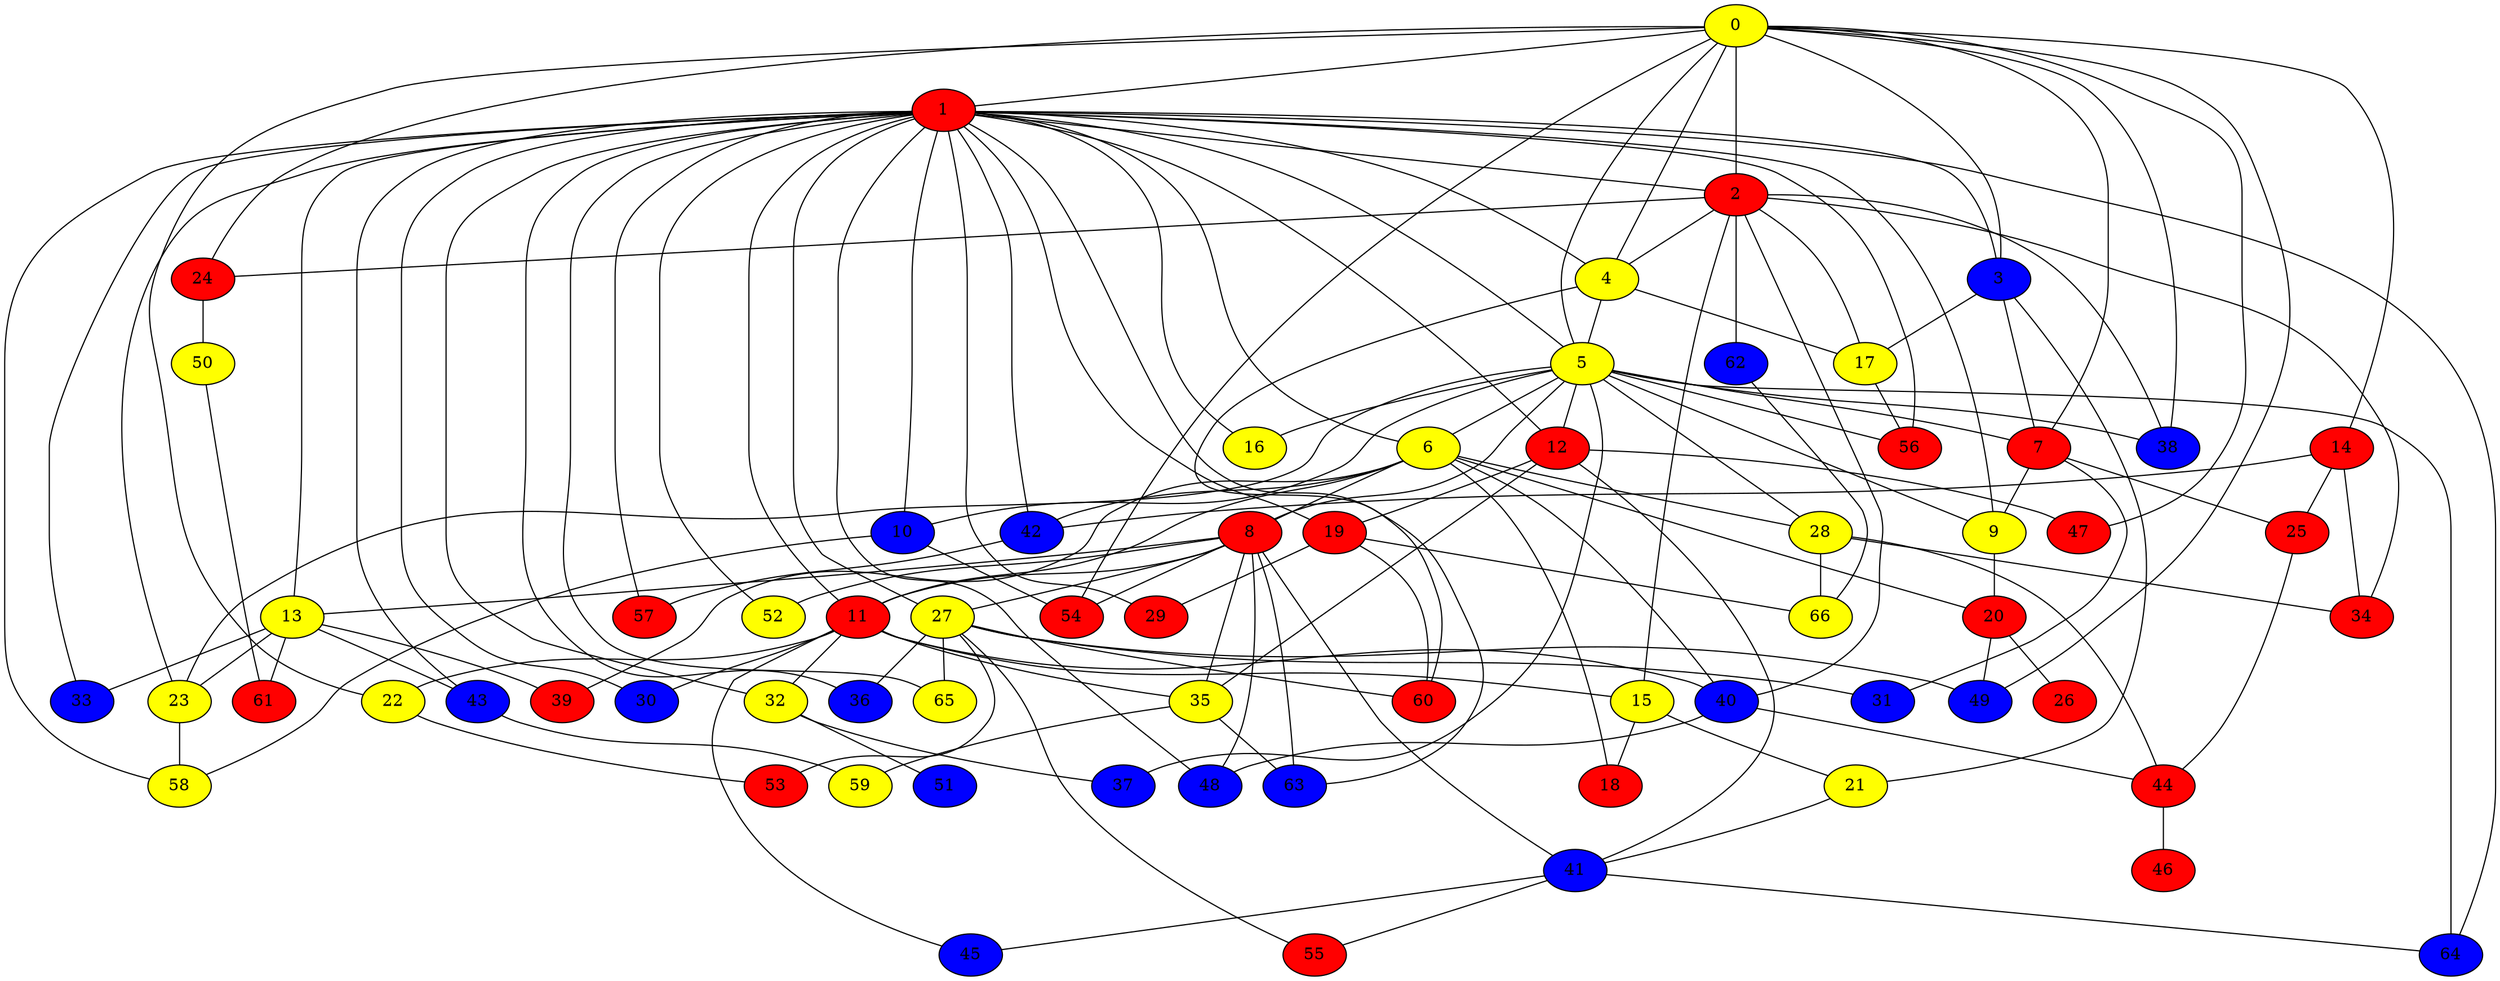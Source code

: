 graph {
0 [style = filled fillcolor = yellow];
1 [style = filled fillcolor = red];
2 [style = filled fillcolor = red];
3 [style = filled fillcolor = blue];
4 [style = filled fillcolor = yellow];
5 [style = filled fillcolor = yellow];
6 [style = filled fillcolor = yellow];
7 [style = filled fillcolor = red];
8 [style = filled fillcolor = red];
9 [style = filled fillcolor = yellow];
10 [style = filled fillcolor = blue];
11 [style = filled fillcolor = red];
12 [style = filled fillcolor = red];
13 [style = filled fillcolor = yellow];
14 [style = filled fillcolor = red];
15 [style = filled fillcolor = yellow];
16 [style = filled fillcolor = yellow];
17 [style = filled fillcolor = yellow];
18 [style = filled fillcolor = red];
19 [style = filled fillcolor = red];
20 [style = filled fillcolor = red];
21 [style = filled fillcolor = yellow];
22 [style = filled fillcolor = yellow];
23 [style = filled fillcolor = yellow];
24 [style = filled fillcolor = red];
25 [style = filled fillcolor = red];
26 [style = filled fillcolor = red];
27 [style = filled fillcolor = yellow];
28 [style = filled fillcolor = yellow];
29 [style = filled fillcolor = red];
30 [style = filled fillcolor = blue];
31 [style = filled fillcolor = blue];
32 [style = filled fillcolor = yellow];
33 [style = filled fillcolor = blue];
34 [style = filled fillcolor = red];
35 [style = filled fillcolor = yellow];
36 [style = filled fillcolor = blue];
37 [style = filled fillcolor = blue];
38 [style = filled fillcolor = blue];
39 [style = filled fillcolor = red];
40 [style = filled fillcolor = blue];
41 [style = filled fillcolor = blue];
42 [style = filled fillcolor = blue];
43 [style = filled fillcolor = blue];
44 [style = filled fillcolor = red];
45 [style = filled fillcolor = blue];
46 [style = filled fillcolor = red];
47 [style = filled fillcolor = red];
48 [style = filled fillcolor = blue];
49 [style = filled fillcolor = blue];
50 [style = filled fillcolor = yellow];
51 [style = filled fillcolor = blue];
52 [style = filled fillcolor = yellow];
53 [style = filled fillcolor = red];
54 [style = filled fillcolor = red];
55 [style = filled fillcolor = red];
56 [style = filled fillcolor = red];
57 [style = filled fillcolor = red];
58 [style = filled fillcolor = yellow];
59 [style = filled fillcolor = yellow];
60 [style = filled fillcolor = red];
61 [style = filled fillcolor = red];
62 [style = filled fillcolor = blue];
63 [style = filled fillcolor = blue];
64 [style = filled fillcolor = blue];
65 [style = filled fillcolor = yellow];
66 [style = filled fillcolor = yellow];
0 -- 4;
0 -- 3;
0 -- 2;
0 -- 1;
0 -- 5;
0 -- 7;
0 -- 14;
0 -- 22;
0 -- 24;
0 -- 38;
0 -- 47;
0 -- 49;
0 -- 54;
1 -- 2;
1 -- 3;
1 -- 4;
1 -- 5;
1 -- 6;
1 -- 9;
1 -- 10;
1 -- 11;
1 -- 12;
1 -- 13;
1 -- 16;
1 -- 19;
1 -- 23;
1 -- 27;
1 -- 29;
1 -- 30;
1 -- 32;
1 -- 33;
1 -- 36;
1 -- 42;
1 -- 43;
1 -- 48;
1 -- 52;
1 -- 56;
1 -- 57;
1 -- 58;
1 -- 63;
1 -- 64;
1 -- 65;
2 -- 4;
2 -- 15;
2 -- 17;
2 -- 24;
2 -- 34;
2 -- 38;
2 -- 40;
2 -- 62;
3 -- 7;
3 -- 17;
3 -- 21;
4 -- 5;
4 -- 17;
4 -- 60;
5 -- 6;
5 -- 7;
5 -- 8;
5 -- 9;
5 -- 10;
5 -- 12;
5 -- 16;
5 -- 23;
5 -- 28;
5 -- 37;
5 -- 38;
5 -- 56;
5 -- 64;
6 -- 8;
6 -- 11;
6 -- 18;
6 -- 20;
6 -- 28;
6 -- 39;
6 -- 40;
6 -- 42;
7 -- 9;
7 -- 25;
7 -- 31;
8 -- 11;
8 -- 13;
8 -- 27;
8 -- 35;
8 -- 41;
8 -- 48;
8 -- 52;
8 -- 54;
8 -- 63;
9 -- 20;
10 -- 54;
10 -- 58;
11 -- 15;
11 -- 22;
11 -- 30;
11 -- 32;
11 -- 35;
11 -- 40;
11 -- 45;
12 -- 19;
12 -- 35;
12 -- 41;
12 -- 47;
13 -- 23;
13 -- 33;
13 -- 39;
13 -- 43;
13 -- 61;
14 -- 25;
14 -- 34;
14 -- 42;
15 -- 18;
15 -- 21;
17 -- 56;
19 -- 29;
19 -- 60;
19 -- 66;
20 -- 26;
20 -- 49;
21 -- 41;
22 -- 53;
23 -- 58;
24 -- 50;
25 -- 44;
27 -- 31;
27 -- 36;
27 -- 49;
27 -- 53;
27 -- 55;
27 -- 60;
27 -- 65;
28 -- 34;
28 -- 44;
28 -- 66;
32 -- 37;
32 -- 51;
35 -- 59;
35 -- 63;
40 -- 44;
40 -- 48;
41 -- 45;
41 -- 55;
41 -- 64;
42 -- 57;
43 -- 59;
44 -- 46;
50 -- 61;
62 -- 66;
}

